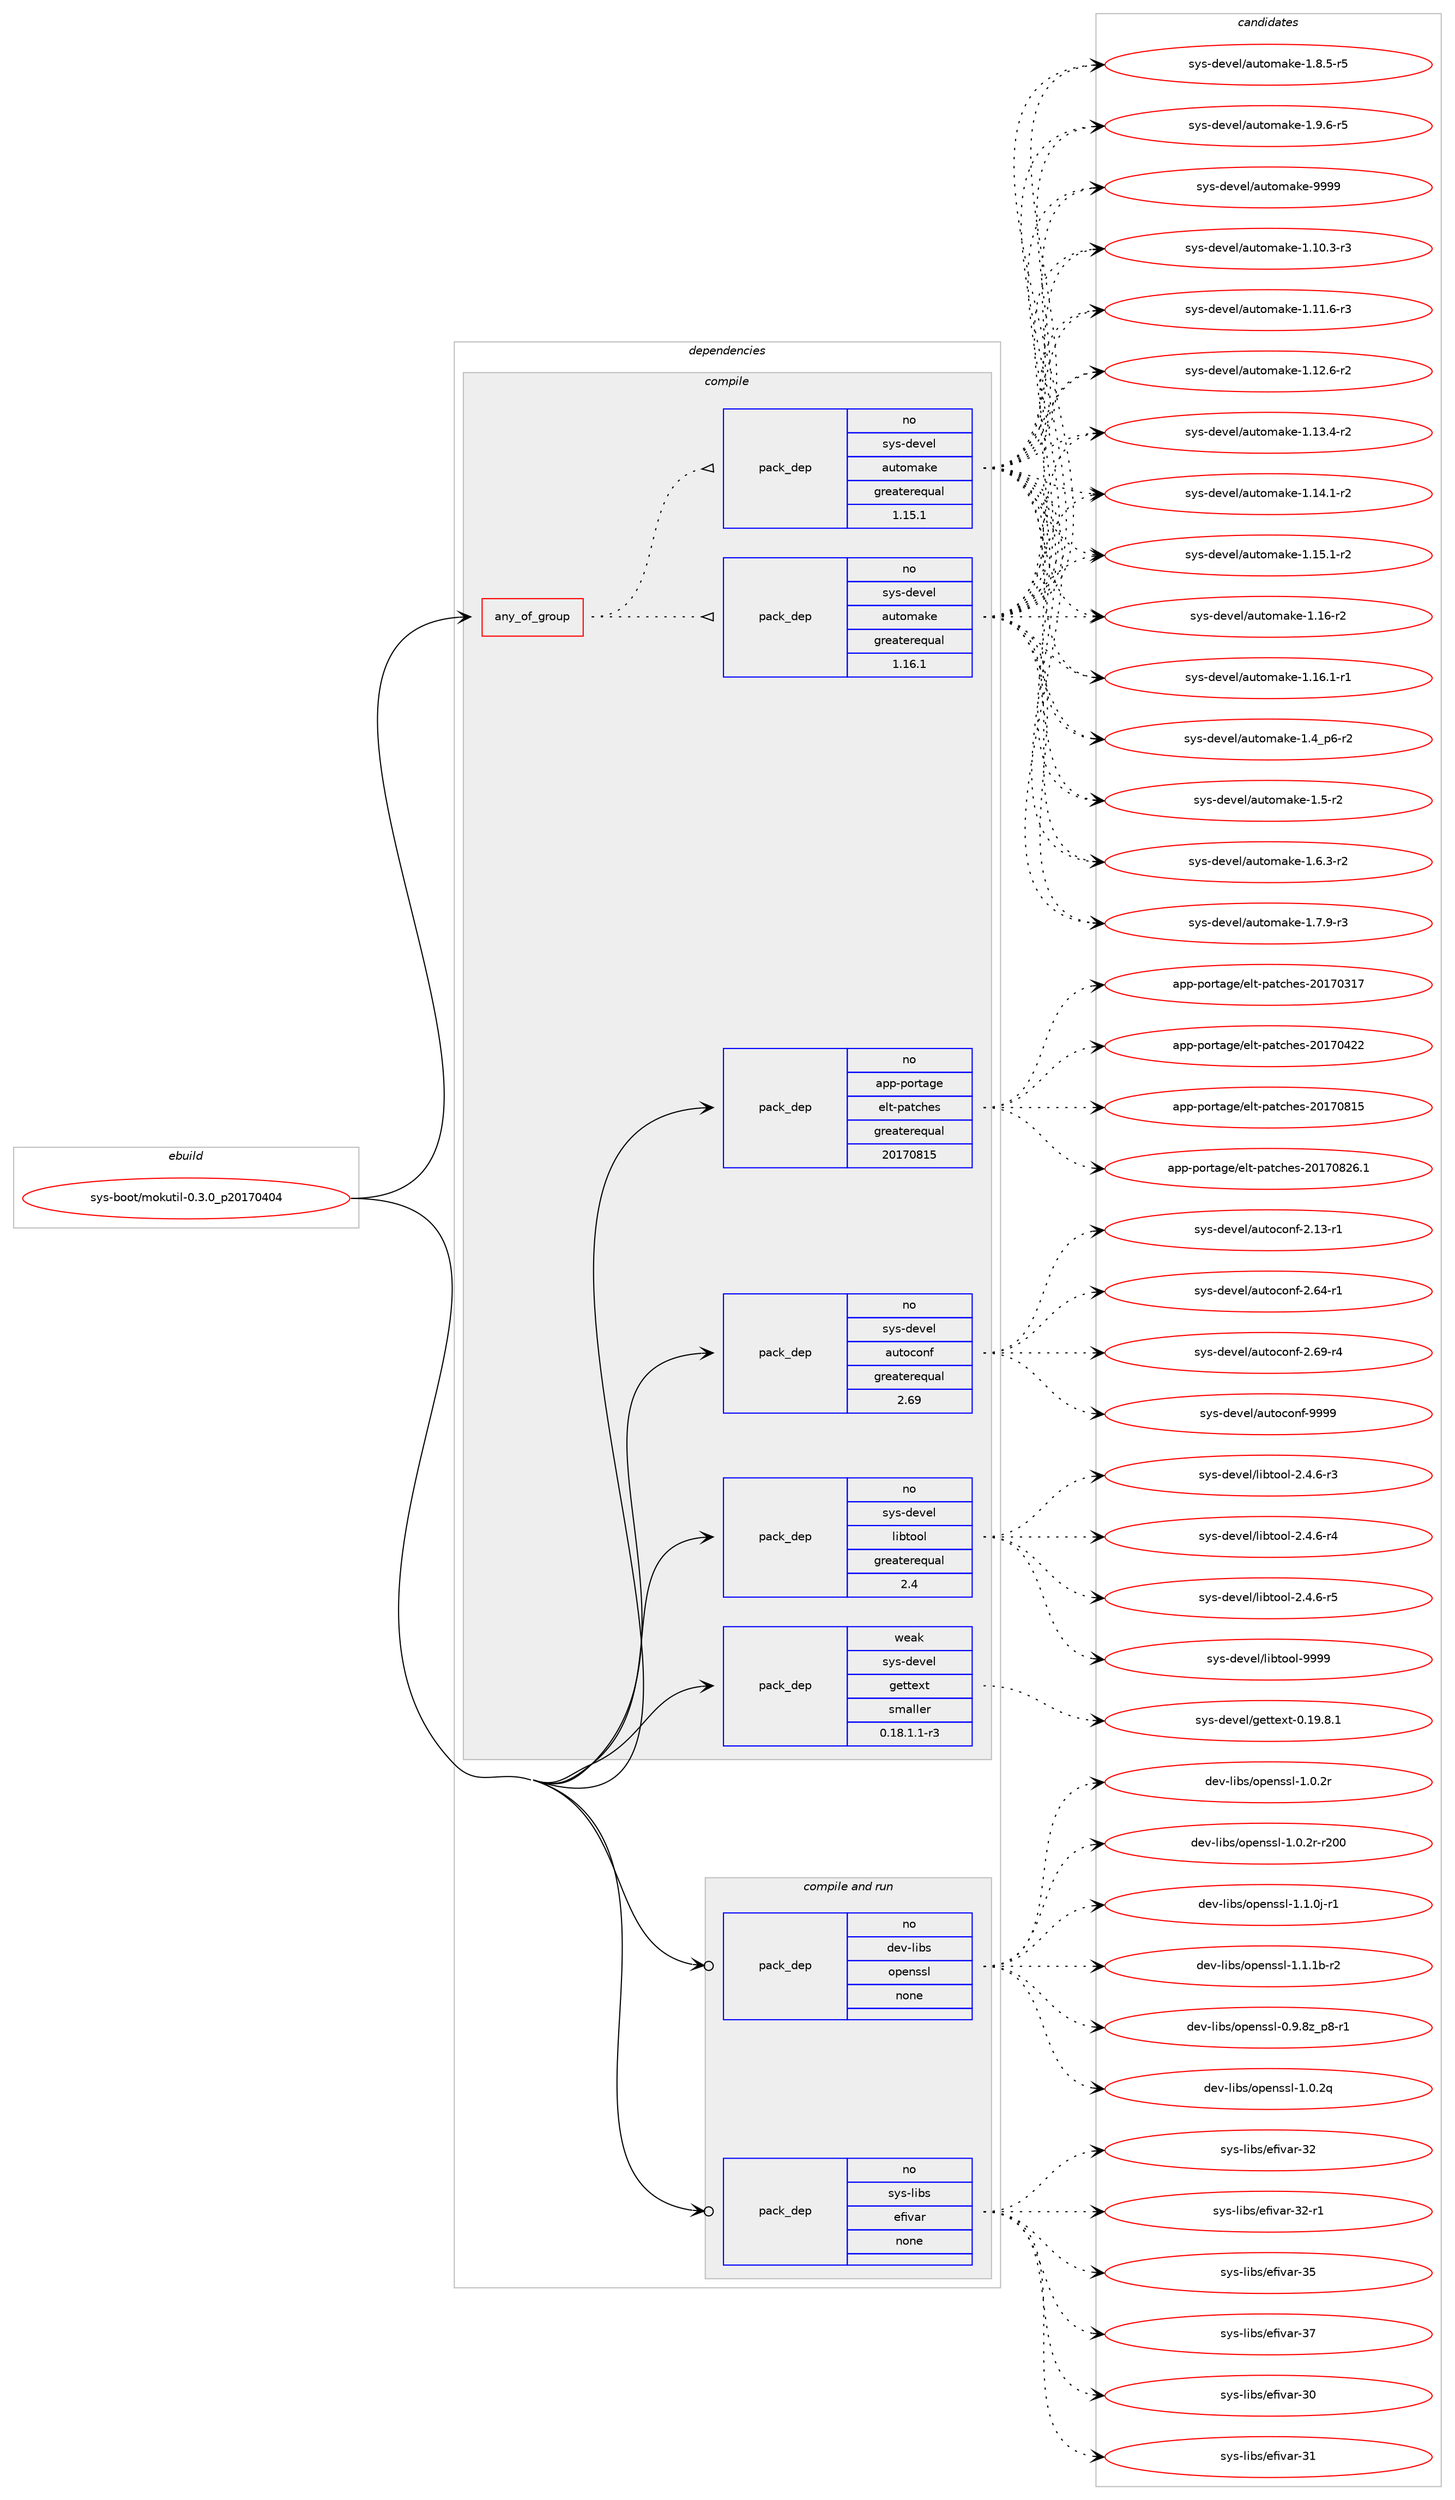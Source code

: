 digraph prolog {

# *************
# Graph options
# *************

newrank=true;
concentrate=true;
compound=true;
graph [rankdir=LR,fontname=Helvetica,fontsize=10,ranksep=1.5];#, ranksep=2.5, nodesep=0.2];
edge  [arrowhead=vee];
node  [fontname=Helvetica,fontsize=10];

# **********
# The ebuild
# **********

subgraph cluster_leftcol {
color=gray;
rank=same;
label=<<i>ebuild</i>>;
id [label="sys-boot/mokutil-0.3.0_p20170404", color=red, width=4, href="../sys-boot/mokutil-0.3.0_p20170404.svg"];
}

# ****************
# The dependencies
# ****************

subgraph cluster_midcol {
color=gray;
label=<<i>dependencies</i>>;
subgraph cluster_compile {
fillcolor="#eeeeee";
style=filled;
label=<<i>compile</i>>;
subgraph any27299 {
dependency1719513 [label=<<TABLE BORDER="0" CELLBORDER="1" CELLSPACING="0" CELLPADDING="4"><TR><TD CELLPADDING="10">any_of_group</TD></TR></TABLE>>, shape=none, color=red];subgraph pack1233114 {
dependency1719514 [label=<<TABLE BORDER="0" CELLBORDER="1" CELLSPACING="0" CELLPADDING="4" WIDTH="220"><TR><TD ROWSPAN="6" CELLPADDING="30">pack_dep</TD></TR><TR><TD WIDTH="110">no</TD></TR><TR><TD>sys-devel</TD></TR><TR><TD>automake</TD></TR><TR><TD>greaterequal</TD></TR><TR><TD>1.16.1</TD></TR></TABLE>>, shape=none, color=blue];
}
dependency1719513:e -> dependency1719514:w [weight=20,style="dotted",arrowhead="oinv"];
subgraph pack1233115 {
dependency1719515 [label=<<TABLE BORDER="0" CELLBORDER="1" CELLSPACING="0" CELLPADDING="4" WIDTH="220"><TR><TD ROWSPAN="6" CELLPADDING="30">pack_dep</TD></TR><TR><TD WIDTH="110">no</TD></TR><TR><TD>sys-devel</TD></TR><TR><TD>automake</TD></TR><TR><TD>greaterequal</TD></TR><TR><TD>1.15.1</TD></TR></TABLE>>, shape=none, color=blue];
}
dependency1719513:e -> dependency1719515:w [weight=20,style="dotted",arrowhead="oinv"];
}
id:e -> dependency1719513:w [weight=20,style="solid",arrowhead="vee"];
subgraph pack1233116 {
dependency1719516 [label=<<TABLE BORDER="0" CELLBORDER="1" CELLSPACING="0" CELLPADDING="4" WIDTH="220"><TR><TD ROWSPAN="6" CELLPADDING="30">pack_dep</TD></TR><TR><TD WIDTH="110">no</TD></TR><TR><TD>app-portage</TD></TR><TR><TD>elt-patches</TD></TR><TR><TD>greaterequal</TD></TR><TR><TD>20170815</TD></TR></TABLE>>, shape=none, color=blue];
}
id:e -> dependency1719516:w [weight=20,style="solid",arrowhead="vee"];
subgraph pack1233117 {
dependency1719517 [label=<<TABLE BORDER="0" CELLBORDER="1" CELLSPACING="0" CELLPADDING="4" WIDTH="220"><TR><TD ROWSPAN="6" CELLPADDING="30">pack_dep</TD></TR><TR><TD WIDTH="110">no</TD></TR><TR><TD>sys-devel</TD></TR><TR><TD>autoconf</TD></TR><TR><TD>greaterequal</TD></TR><TR><TD>2.69</TD></TR></TABLE>>, shape=none, color=blue];
}
id:e -> dependency1719517:w [weight=20,style="solid",arrowhead="vee"];
subgraph pack1233118 {
dependency1719518 [label=<<TABLE BORDER="0" CELLBORDER="1" CELLSPACING="0" CELLPADDING="4" WIDTH="220"><TR><TD ROWSPAN="6" CELLPADDING="30">pack_dep</TD></TR><TR><TD WIDTH="110">no</TD></TR><TR><TD>sys-devel</TD></TR><TR><TD>libtool</TD></TR><TR><TD>greaterequal</TD></TR><TR><TD>2.4</TD></TR></TABLE>>, shape=none, color=blue];
}
id:e -> dependency1719518:w [weight=20,style="solid",arrowhead="vee"];
subgraph pack1233119 {
dependency1719519 [label=<<TABLE BORDER="0" CELLBORDER="1" CELLSPACING="0" CELLPADDING="4" WIDTH="220"><TR><TD ROWSPAN="6" CELLPADDING="30">pack_dep</TD></TR><TR><TD WIDTH="110">weak</TD></TR><TR><TD>sys-devel</TD></TR><TR><TD>gettext</TD></TR><TR><TD>smaller</TD></TR><TR><TD>0.18.1.1-r3</TD></TR></TABLE>>, shape=none, color=blue];
}
id:e -> dependency1719519:w [weight=20,style="solid",arrowhead="vee"];
}
subgraph cluster_compileandrun {
fillcolor="#eeeeee";
style=filled;
label=<<i>compile and run</i>>;
subgraph pack1233120 {
dependency1719520 [label=<<TABLE BORDER="0" CELLBORDER="1" CELLSPACING="0" CELLPADDING="4" WIDTH="220"><TR><TD ROWSPAN="6" CELLPADDING="30">pack_dep</TD></TR><TR><TD WIDTH="110">no</TD></TR><TR><TD>dev-libs</TD></TR><TR><TD>openssl</TD></TR><TR><TD>none</TD></TR><TR><TD></TD></TR></TABLE>>, shape=none, color=blue];
}
id:e -> dependency1719520:w [weight=20,style="solid",arrowhead="odotvee"];
subgraph pack1233121 {
dependency1719521 [label=<<TABLE BORDER="0" CELLBORDER="1" CELLSPACING="0" CELLPADDING="4" WIDTH="220"><TR><TD ROWSPAN="6" CELLPADDING="30">pack_dep</TD></TR><TR><TD WIDTH="110">no</TD></TR><TR><TD>sys-libs</TD></TR><TR><TD>efivar</TD></TR><TR><TD>none</TD></TR><TR><TD></TD></TR></TABLE>>, shape=none, color=blue];
}
id:e -> dependency1719521:w [weight=20,style="solid",arrowhead="odotvee"];
}
subgraph cluster_run {
fillcolor="#eeeeee";
style=filled;
label=<<i>run</i>>;
}
}

# **************
# The candidates
# **************

subgraph cluster_choices {
rank=same;
color=gray;
label=<<i>candidates</i>>;

subgraph choice1233114 {
color=black;
nodesep=1;
choice11512111545100101118101108479711711611110997107101454946494846514511451 [label="sys-devel/automake-1.10.3-r3", color=red, width=4,href="../sys-devel/automake-1.10.3-r3.svg"];
choice11512111545100101118101108479711711611110997107101454946494946544511451 [label="sys-devel/automake-1.11.6-r3", color=red, width=4,href="../sys-devel/automake-1.11.6-r3.svg"];
choice11512111545100101118101108479711711611110997107101454946495046544511450 [label="sys-devel/automake-1.12.6-r2", color=red, width=4,href="../sys-devel/automake-1.12.6-r2.svg"];
choice11512111545100101118101108479711711611110997107101454946495146524511450 [label="sys-devel/automake-1.13.4-r2", color=red, width=4,href="../sys-devel/automake-1.13.4-r2.svg"];
choice11512111545100101118101108479711711611110997107101454946495246494511450 [label="sys-devel/automake-1.14.1-r2", color=red, width=4,href="../sys-devel/automake-1.14.1-r2.svg"];
choice11512111545100101118101108479711711611110997107101454946495346494511450 [label="sys-devel/automake-1.15.1-r2", color=red, width=4,href="../sys-devel/automake-1.15.1-r2.svg"];
choice1151211154510010111810110847971171161111099710710145494649544511450 [label="sys-devel/automake-1.16-r2", color=red, width=4,href="../sys-devel/automake-1.16-r2.svg"];
choice11512111545100101118101108479711711611110997107101454946495446494511449 [label="sys-devel/automake-1.16.1-r1", color=red, width=4,href="../sys-devel/automake-1.16.1-r1.svg"];
choice115121115451001011181011084797117116111109971071014549465295112544511450 [label="sys-devel/automake-1.4_p6-r2", color=red, width=4,href="../sys-devel/automake-1.4_p6-r2.svg"];
choice11512111545100101118101108479711711611110997107101454946534511450 [label="sys-devel/automake-1.5-r2", color=red, width=4,href="../sys-devel/automake-1.5-r2.svg"];
choice115121115451001011181011084797117116111109971071014549465446514511450 [label="sys-devel/automake-1.6.3-r2", color=red, width=4,href="../sys-devel/automake-1.6.3-r2.svg"];
choice115121115451001011181011084797117116111109971071014549465546574511451 [label="sys-devel/automake-1.7.9-r3", color=red, width=4,href="../sys-devel/automake-1.7.9-r3.svg"];
choice115121115451001011181011084797117116111109971071014549465646534511453 [label="sys-devel/automake-1.8.5-r5", color=red, width=4,href="../sys-devel/automake-1.8.5-r5.svg"];
choice115121115451001011181011084797117116111109971071014549465746544511453 [label="sys-devel/automake-1.9.6-r5", color=red, width=4,href="../sys-devel/automake-1.9.6-r5.svg"];
choice115121115451001011181011084797117116111109971071014557575757 [label="sys-devel/automake-9999", color=red, width=4,href="../sys-devel/automake-9999.svg"];
dependency1719514:e -> choice11512111545100101118101108479711711611110997107101454946494846514511451:w [style=dotted,weight="100"];
dependency1719514:e -> choice11512111545100101118101108479711711611110997107101454946494946544511451:w [style=dotted,weight="100"];
dependency1719514:e -> choice11512111545100101118101108479711711611110997107101454946495046544511450:w [style=dotted,weight="100"];
dependency1719514:e -> choice11512111545100101118101108479711711611110997107101454946495146524511450:w [style=dotted,weight="100"];
dependency1719514:e -> choice11512111545100101118101108479711711611110997107101454946495246494511450:w [style=dotted,weight="100"];
dependency1719514:e -> choice11512111545100101118101108479711711611110997107101454946495346494511450:w [style=dotted,weight="100"];
dependency1719514:e -> choice1151211154510010111810110847971171161111099710710145494649544511450:w [style=dotted,weight="100"];
dependency1719514:e -> choice11512111545100101118101108479711711611110997107101454946495446494511449:w [style=dotted,weight="100"];
dependency1719514:e -> choice115121115451001011181011084797117116111109971071014549465295112544511450:w [style=dotted,weight="100"];
dependency1719514:e -> choice11512111545100101118101108479711711611110997107101454946534511450:w [style=dotted,weight="100"];
dependency1719514:e -> choice115121115451001011181011084797117116111109971071014549465446514511450:w [style=dotted,weight="100"];
dependency1719514:e -> choice115121115451001011181011084797117116111109971071014549465546574511451:w [style=dotted,weight="100"];
dependency1719514:e -> choice115121115451001011181011084797117116111109971071014549465646534511453:w [style=dotted,weight="100"];
dependency1719514:e -> choice115121115451001011181011084797117116111109971071014549465746544511453:w [style=dotted,weight="100"];
dependency1719514:e -> choice115121115451001011181011084797117116111109971071014557575757:w [style=dotted,weight="100"];
}
subgraph choice1233115 {
color=black;
nodesep=1;
choice11512111545100101118101108479711711611110997107101454946494846514511451 [label="sys-devel/automake-1.10.3-r3", color=red, width=4,href="../sys-devel/automake-1.10.3-r3.svg"];
choice11512111545100101118101108479711711611110997107101454946494946544511451 [label="sys-devel/automake-1.11.6-r3", color=red, width=4,href="../sys-devel/automake-1.11.6-r3.svg"];
choice11512111545100101118101108479711711611110997107101454946495046544511450 [label="sys-devel/automake-1.12.6-r2", color=red, width=4,href="../sys-devel/automake-1.12.6-r2.svg"];
choice11512111545100101118101108479711711611110997107101454946495146524511450 [label="sys-devel/automake-1.13.4-r2", color=red, width=4,href="../sys-devel/automake-1.13.4-r2.svg"];
choice11512111545100101118101108479711711611110997107101454946495246494511450 [label="sys-devel/automake-1.14.1-r2", color=red, width=4,href="../sys-devel/automake-1.14.1-r2.svg"];
choice11512111545100101118101108479711711611110997107101454946495346494511450 [label="sys-devel/automake-1.15.1-r2", color=red, width=4,href="../sys-devel/automake-1.15.1-r2.svg"];
choice1151211154510010111810110847971171161111099710710145494649544511450 [label="sys-devel/automake-1.16-r2", color=red, width=4,href="../sys-devel/automake-1.16-r2.svg"];
choice11512111545100101118101108479711711611110997107101454946495446494511449 [label="sys-devel/automake-1.16.1-r1", color=red, width=4,href="../sys-devel/automake-1.16.1-r1.svg"];
choice115121115451001011181011084797117116111109971071014549465295112544511450 [label="sys-devel/automake-1.4_p6-r2", color=red, width=4,href="../sys-devel/automake-1.4_p6-r2.svg"];
choice11512111545100101118101108479711711611110997107101454946534511450 [label="sys-devel/automake-1.5-r2", color=red, width=4,href="../sys-devel/automake-1.5-r2.svg"];
choice115121115451001011181011084797117116111109971071014549465446514511450 [label="sys-devel/automake-1.6.3-r2", color=red, width=4,href="../sys-devel/automake-1.6.3-r2.svg"];
choice115121115451001011181011084797117116111109971071014549465546574511451 [label="sys-devel/automake-1.7.9-r3", color=red, width=4,href="../sys-devel/automake-1.7.9-r3.svg"];
choice115121115451001011181011084797117116111109971071014549465646534511453 [label="sys-devel/automake-1.8.5-r5", color=red, width=4,href="../sys-devel/automake-1.8.5-r5.svg"];
choice115121115451001011181011084797117116111109971071014549465746544511453 [label="sys-devel/automake-1.9.6-r5", color=red, width=4,href="../sys-devel/automake-1.9.6-r5.svg"];
choice115121115451001011181011084797117116111109971071014557575757 [label="sys-devel/automake-9999", color=red, width=4,href="../sys-devel/automake-9999.svg"];
dependency1719515:e -> choice11512111545100101118101108479711711611110997107101454946494846514511451:w [style=dotted,weight="100"];
dependency1719515:e -> choice11512111545100101118101108479711711611110997107101454946494946544511451:w [style=dotted,weight="100"];
dependency1719515:e -> choice11512111545100101118101108479711711611110997107101454946495046544511450:w [style=dotted,weight="100"];
dependency1719515:e -> choice11512111545100101118101108479711711611110997107101454946495146524511450:w [style=dotted,weight="100"];
dependency1719515:e -> choice11512111545100101118101108479711711611110997107101454946495246494511450:w [style=dotted,weight="100"];
dependency1719515:e -> choice11512111545100101118101108479711711611110997107101454946495346494511450:w [style=dotted,weight="100"];
dependency1719515:e -> choice1151211154510010111810110847971171161111099710710145494649544511450:w [style=dotted,weight="100"];
dependency1719515:e -> choice11512111545100101118101108479711711611110997107101454946495446494511449:w [style=dotted,weight="100"];
dependency1719515:e -> choice115121115451001011181011084797117116111109971071014549465295112544511450:w [style=dotted,weight="100"];
dependency1719515:e -> choice11512111545100101118101108479711711611110997107101454946534511450:w [style=dotted,weight="100"];
dependency1719515:e -> choice115121115451001011181011084797117116111109971071014549465446514511450:w [style=dotted,weight="100"];
dependency1719515:e -> choice115121115451001011181011084797117116111109971071014549465546574511451:w [style=dotted,weight="100"];
dependency1719515:e -> choice115121115451001011181011084797117116111109971071014549465646534511453:w [style=dotted,weight="100"];
dependency1719515:e -> choice115121115451001011181011084797117116111109971071014549465746544511453:w [style=dotted,weight="100"];
dependency1719515:e -> choice115121115451001011181011084797117116111109971071014557575757:w [style=dotted,weight="100"];
}
subgraph choice1233116 {
color=black;
nodesep=1;
choice97112112451121111141169710310147101108116451129711699104101115455048495548514955 [label="app-portage/elt-patches-20170317", color=red, width=4,href="../app-portage/elt-patches-20170317.svg"];
choice97112112451121111141169710310147101108116451129711699104101115455048495548525050 [label="app-portage/elt-patches-20170422", color=red, width=4,href="../app-portage/elt-patches-20170422.svg"];
choice97112112451121111141169710310147101108116451129711699104101115455048495548564953 [label="app-portage/elt-patches-20170815", color=red, width=4,href="../app-portage/elt-patches-20170815.svg"];
choice971121124511211111411697103101471011081164511297116991041011154550484955485650544649 [label="app-portage/elt-patches-20170826.1", color=red, width=4,href="../app-portage/elt-patches-20170826.1.svg"];
dependency1719516:e -> choice97112112451121111141169710310147101108116451129711699104101115455048495548514955:w [style=dotted,weight="100"];
dependency1719516:e -> choice97112112451121111141169710310147101108116451129711699104101115455048495548525050:w [style=dotted,weight="100"];
dependency1719516:e -> choice97112112451121111141169710310147101108116451129711699104101115455048495548564953:w [style=dotted,weight="100"];
dependency1719516:e -> choice971121124511211111411697103101471011081164511297116991041011154550484955485650544649:w [style=dotted,weight="100"];
}
subgraph choice1233117 {
color=black;
nodesep=1;
choice1151211154510010111810110847971171161119911111010245504649514511449 [label="sys-devel/autoconf-2.13-r1", color=red, width=4,href="../sys-devel/autoconf-2.13-r1.svg"];
choice1151211154510010111810110847971171161119911111010245504654524511449 [label="sys-devel/autoconf-2.64-r1", color=red, width=4,href="../sys-devel/autoconf-2.64-r1.svg"];
choice1151211154510010111810110847971171161119911111010245504654574511452 [label="sys-devel/autoconf-2.69-r4", color=red, width=4,href="../sys-devel/autoconf-2.69-r4.svg"];
choice115121115451001011181011084797117116111991111101024557575757 [label="sys-devel/autoconf-9999", color=red, width=4,href="../sys-devel/autoconf-9999.svg"];
dependency1719517:e -> choice1151211154510010111810110847971171161119911111010245504649514511449:w [style=dotted,weight="100"];
dependency1719517:e -> choice1151211154510010111810110847971171161119911111010245504654524511449:w [style=dotted,weight="100"];
dependency1719517:e -> choice1151211154510010111810110847971171161119911111010245504654574511452:w [style=dotted,weight="100"];
dependency1719517:e -> choice115121115451001011181011084797117116111991111101024557575757:w [style=dotted,weight="100"];
}
subgraph choice1233118 {
color=black;
nodesep=1;
choice1151211154510010111810110847108105981161111111084550465246544511451 [label="sys-devel/libtool-2.4.6-r3", color=red, width=4,href="../sys-devel/libtool-2.4.6-r3.svg"];
choice1151211154510010111810110847108105981161111111084550465246544511452 [label="sys-devel/libtool-2.4.6-r4", color=red, width=4,href="../sys-devel/libtool-2.4.6-r4.svg"];
choice1151211154510010111810110847108105981161111111084550465246544511453 [label="sys-devel/libtool-2.4.6-r5", color=red, width=4,href="../sys-devel/libtool-2.4.6-r5.svg"];
choice1151211154510010111810110847108105981161111111084557575757 [label="sys-devel/libtool-9999", color=red, width=4,href="../sys-devel/libtool-9999.svg"];
dependency1719518:e -> choice1151211154510010111810110847108105981161111111084550465246544511451:w [style=dotted,weight="100"];
dependency1719518:e -> choice1151211154510010111810110847108105981161111111084550465246544511452:w [style=dotted,weight="100"];
dependency1719518:e -> choice1151211154510010111810110847108105981161111111084550465246544511453:w [style=dotted,weight="100"];
dependency1719518:e -> choice1151211154510010111810110847108105981161111111084557575757:w [style=dotted,weight="100"];
}
subgraph choice1233119 {
color=black;
nodesep=1;
choice1151211154510010111810110847103101116116101120116454846495746564649 [label="sys-devel/gettext-0.19.8.1", color=red, width=4,href="../sys-devel/gettext-0.19.8.1.svg"];
dependency1719519:e -> choice1151211154510010111810110847103101116116101120116454846495746564649:w [style=dotted,weight="100"];
}
subgraph choice1233120 {
color=black;
nodesep=1;
choice10010111845108105981154711111210111011511510845484657465612295112564511449 [label="dev-libs/openssl-0.9.8z_p8-r1", color=red, width=4,href="../dev-libs/openssl-0.9.8z_p8-r1.svg"];
choice100101118451081059811547111112101110115115108454946484650113 [label="dev-libs/openssl-1.0.2q", color=red, width=4,href="../dev-libs/openssl-1.0.2q.svg"];
choice100101118451081059811547111112101110115115108454946484650114 [label="dev-libs/openssl-1.0.2r", color=red, width=4,href="../dev-libs/openssl-1.0.2r.svg"];
choice10010111845108105981154711111210111011511510845494648465011445114504848 [label="dev-libs/openssl-1.0.2r-r200", color=red, width=4,href="../dev-libs/openssl-1.0.2r-r200.svg"];
choice1001011184510810598115471111121011101151151084549464946481064511449 [label="dev-libs/openssl-1.1.0j-r1", color=red, width=4,href="../dev-libs/openssl-1.1.0j-r1.svg"];
choice100101118451081059811547111112101110115115108454946494649984511450 [label="dev-libs/openssl-1.1.1b-r2", color=red, width=4,href="../dev-libs/openssl-1.1.1b-r2.svg"];
dependency1719520:e -> choice10010111845108105981154711111210111011511510845484657465612295112564511449:w [style=dotted,weight="100"];
dependency1719520:e -> choice100101118451081059811547111112101110115115108454946484650113:w [style=dotted,weight="100"];
dependency1719520:e -> choice100101118451081059811547111112101110115115108454946484650114:w [style=dotted,weight="100"];
dependency1719520:e -> choice10010111845108105981154711111210111011511510845494648465011445114504848:w [style=dotted,weight="100"];
dependency1719520:e -> choice1001011184510810598115471111121011101151151084549464946481064511449:w [style=dotted,weight="100"];
dependency1719520:e -> choice100101118451081059811547111112101110115115108454946494649984511450:w [style=dotted,weight="100"];
}
subgraph choice1233121 {
color=black;
nodesep=1;
choice11512111545108105981154710110210511897114455148 [label="sys-libs/efivar-30", color=red, width=4,href="../sys-libs/efivar-30.svg"];
choice11512111545108105981154710110210511897114455149 [label="sys-libs/efivar-31", color=red, width=4,href="../sys-libs/efivar-31.svg"];
choice11512111545108105981154710110210511897114455150 [label="sys-libs/efivar-32", color=red, width=4,href="../sys-libs/efivar-32.svg"];
choice115121115451081059811547101102105118971144551504511449 [label="sys-libs/efivar-32-r1", color=red, width=4,href="../sys-libs/efivar-32-r1.svg"];
choice11512111545108105981154710110210511897114455153 [label="sys-libs/efivar-35", color=red, width=4,href="../sys-libs/efivar-35.svg"];
choice11512111545108105981154710110210511897114455155 [label="sys-libs/efivar-37", color=red, width=4,href="../sys-libs/efivar-37.svg"];
dependency1719521:e -> choice11512111545108105981154710110210511897114455148:w [style=dotted,weight="100"];
dependency1719521:e -> choice11512111545108105981154710110210511897114455149:w [style=dotted,weight="100"];
dependency1719521:e -> choice11512111545108105981154710110210511897114455150:w [style=dotted,weight="100"];
dependency1719521:e -> choice115121115451081059811547101102105118971144551504511449:w [style=dotted,weight="100"];
dependency1719521:e -> choice11512111545108105981154710110210511897114455153:w [style=dotted,weight="100"];
dependency1719521:e -> choice11512111545108105981154710110210511897114455155:w [style=dotted,weight="100"];
}
}

}
